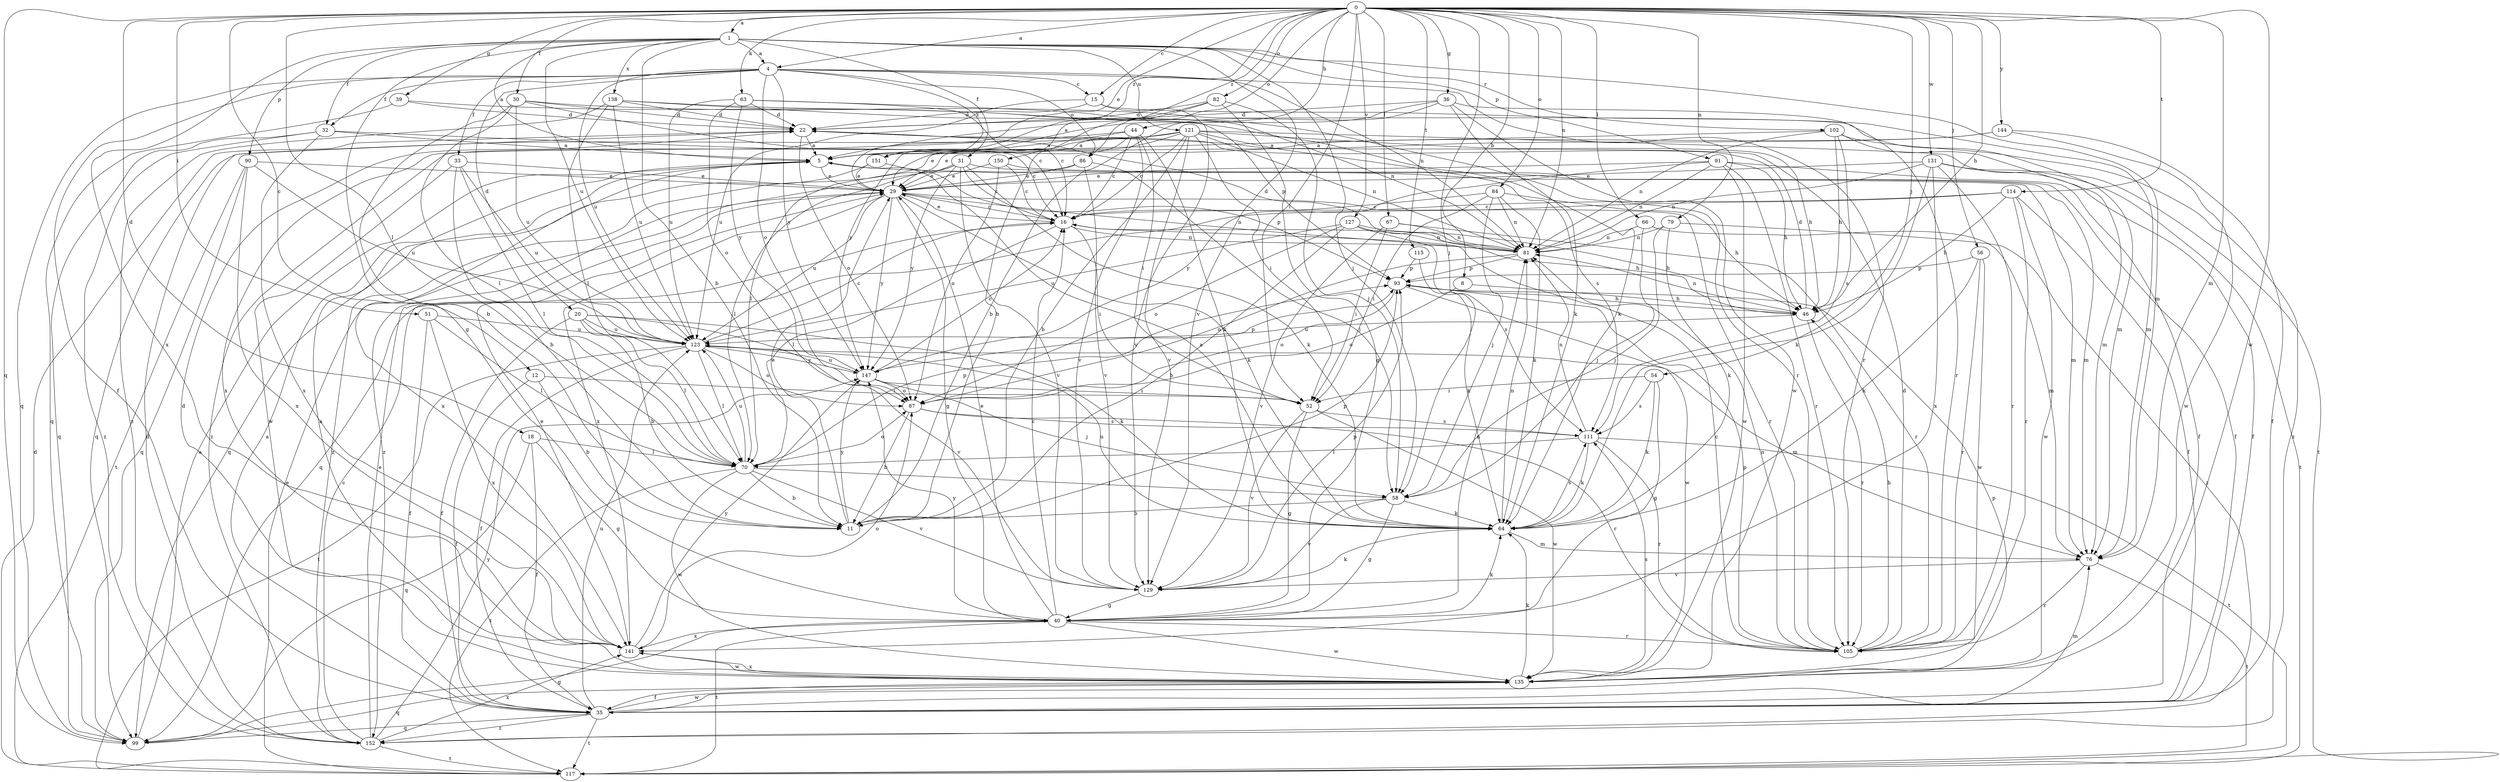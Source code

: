 strict digraph  {
0;
1;
4;
5;
8;
11;
12;
15;
16;
18;
20;
22;
29;
30;
31;
32;
33;
35;
36;
39;
40;
44;
46;
51;
52;
54;
56;
58;
63;
64;
66;
67;
70;
76;
79;
81;
82;
84;
86;
87;
90;
91;
93;
99;
102;
105;
111;
114;
115;
117;
121;
123;
127;
129;
131;
135;
138;
141;
144;
147;
150;
151;
152;
0 -> 1  [label=a];
0 -> 4  [label=a];
0 -> 8  [label=b];
0 -> 12  [label=c];
0 -> 15  [label=c];
0 -> 18  [label=d];
0 -> 29  [label=e];
0 -> 30  [label=f];
0 -> 36  [label=g];
0 -> 39  [label=g];
0 -> 44  [label=h];
0 -> 46  [label=h];
0 -> 51  [label=i];
0 -> 52  [label=i];
0 -> 54  [label=j];
0 -> 56  [label=j];
0 -> 58  [label=j];
0 -> 63  [label=k];
0 -> 66  [label=l];
0 -> 67  [label=l];
0 -> 70  [label=l];
0 -> 76  [label=m];
0 -> 79  [label=n];
0 -> 81  [label=n];
0 -> 82  [label=o];
0 -> 84  [label=o];
0 -> 86  [label=o];
0 -> 99  [label=q];
0 -> 114  [label=t];
0 -> 115  [label=t];
0 -> 127  [label=v];
0 -> 131  [label=w];
0 -> 135  [label=w];
0 -> 144  [label=y];
0 -> 150  [label=z];
0 -> 151  [label=z];
1 -> 4  [label=a];
1 -> 5  [label=a];
1 -> 11  [label=b];
1 -> 31  [label=f];
1 -> 32  [label=f];
1 -> 40  [label=g];
1 -> 58  [label=j];
1 -> 76  [label=m];
1 -> 90  [label=p];
1 -> 91  [label=p];
1 -> 102  [label=r];
1 -> 121  [label=u];
1 -> 123  [label=u];
1 -> 129  [label=v];
1 -> 138  [label=x];
1 -> 141  [label=x];
4 -> 15  [label=c];
4 -> 20  [label=d];
4 -> 32  [label=f];
4 -> 33  [label=f];
4 -> 35  [label=f];
4 -> 81  [label=n];
4 -> 86  [label=o];
4 -> 87  [label=o];
4 -> 99  [label=q];
4 -> 105  [label=r];
4 -> 123  [label=u];
4 -> 147  [label=y];
4 -> 151  [label=z];
5 -> 29  [label=e];
5 -> 76  [label=m];
5 -> 141  [label=x];
8 -> 46  [label=h];
8 -> 87  [label=o];
11 -> 29  [label=e];
11 -> 93  [label=p];
11 -> 147  [label=y];
12 -> 11  [label=b];
12 -> 35  [label=f];
12 -> 52  [label=i];
15 -> 22  [label=d];
15 -> 76  [label=m];
15 -> 123  [label=u];
15 -> 129  [label=v];
16 -> 29  [label=e];
16 -> 46  [label=h];
16 -> 52  [label=i];
16 -> 70  [label=l];
16 -> 81  [label=n];
18 -> 35  [label=f];
18 -> 40  [label=g];
18 -> 70  [label=l];
18 -> 99  [label=q];
20 -> 11  [label=b];
20 -> 35  [label=f];
20 -> 64  [label=k];
20 -> 70  [label=l];
20 -> 123  [label=u];
20 -> 129  [label=v];
22 -> 5  [label=a];
22 -> 87  [label=o];
29 -> 16  [label=c];
29 -> 40  [label=g];
29 -> 64  [label=k];
29 -> 81  [label=n];
29 -> 105  [label=r];
29 -> 123  [label=u];
29 -> 141  [label=x];
29 -> 147  [label=y];
30 -> 11  [label=b];
30 -> 16  [label=c];
30 -> 22  [label=d];
30 -> 70  [label=l];
30 -> 76  [label=m];
30 -> 123  [label=u];
31 -> 16  [label=c];
31 -> 29  [label=e];
31 -> 64  [label=k];
31 -> 70  [label=l];
31 -> 76  [label=m];
31 -> 129  [label=v];
31 -> 147  [label=y];
31 -> 152  [label=z];
32 -> 5  [label=a];
32 -> 16  [label=c];
32 -> 99  [label=q];
32 -> 141  [label=x];
32 -> 152  [label=z];
33 -> 11  [label=b];
33 -> 29  [label=e];
33 -> 70  [label=l];
33 -> 123  [label=u];
33 -> 135  [label=w];
35 -> 5  [label=a];
35 -> 76  [label=m];
35 -> 93  [label=p];
35 -> 99  [label=q];
35 -> 117  [label=t];
35 -> 123  [label=u];
35 -> 135  [label=w];
35 -> 152  [label=z];
36 -> 11  [label=b];
36 -> 22  [label=d];
36 -> 64  [label=k];
36 -> 105  [label=r];
36 -> 135  [label=w];
36 -> 147  [label=y];
39 -> 22  [label=d];
39 -> 64  [label=k];
39 -> 99  [label=q];
40 -> 16  [label=c];
40 -> 29  [label=e];
40 -> 64  [label=k];
40 -> 81  [label=n];
40 -> 105  [label=r];
40 -> 117  [label=t];
40 -> 135  [label=w];
40 -> 141  [label=x];
40 -> 147  [label=y];
44 -> 5  [label=a];
44 -> 16  [label=c];
44 -> 29  [label=e];
44 -> 52  [label=i];
44 -> 64  [label=k];
44 -> 129  [label=v];
44 -> 141  [label=x];
46 -> 22  [label=d];
46 -> 81  [label=n];
46 -> 105  [label=r];
46 -> 123  [label=u];
51 -> 35  [label=f];
51 -> 70  [label=l];
51 -> 123  [label=u];
51 -> 141  [label=x];
52 -> 40  [label=g];
52 -> 111  [label=s];
52 -> 129  [label=v];
52 -> 135  [label=w];
54 -> 40  [label=g];
54 -> 52  [label=i];
54 -> 64  [label=k];
54 -> 111  [label=s];
56 -> 64  [label=k];
56 -> 93  [label=p];
56 -> 105  [label=r];
56 -> 135  [label=w];
58 -> 11  [label=b];
58 -> 40  [label=g];
58 -> 64  [label=k];
58 -> 129  [label=v];
63 -> 16  [label=c];
63 -> 22  [label=d];
63 -> 87  [label=o];
63 -> 105  [label=r];
63 -> 123  [label=u];
63 -> 147  [label=y];
64 -> 5  [label=a];
64 -> 76  [label=m];
64 -> 81  [label=n];
64 -> 111  [label=s];
64 -> 123  [label=u];
66 -> 58  [label=j];
66 -> 76  [label=m];
66 -> 81  [label=n];
67 -> 52  [label=i];
67 -> 81  [label=n];
67 -> 105  [label=r];
67 -> 129  [label=v];
70 -> 11  [label=b];
70 -> 58  [label=j];
70 -> 87  [label=o];
70 -> 93  [label=p];
70 -> 117  [label=t];
70 -> 123  [label=u];
70 -> 129  [label=v];
70 -> 135  [label=w];
76 -> 105  [label=r];
76 -> 117  [label=t];
76 -> 129  [label=v];
79 -> 58  [label=j];
79 -> 64  [label=k];
79 -> 81  [label=n];
79 -> 152  [label=z];
81 -> 22  [label=d];
81 -> 87  [label=o];
81 -> 93  [label=p];
82 -> 5  [label=a];
82 -> 11  [label=b];
82 -> 22  [label=d];
82 -> 40  [label=g];
82 -> 58  [label=j];
84 -> 16  [label=c];
84 -> 46  [label=h];
84 -> 52  [label=i];
84 -> 58  [label=j];
84 -> 64  [label=k];
84 -> 81  [label=n];
86 -> 29  [label=e];
86 -> 58  [label=j];
86 -> 129  [label=v];
86 -> 152  [label=z];
87 -> 11  [label=b];
87 -> 105  [label=r];
87 -> 111  [label=s];
90 -> 29  [label=e];
90 -> 99  [label=q];
90 -> 117  [label=t];
90 -> 123  [label=u];
90 -> 141  [label=x];
91 -> 29  [label=e];
91 -> 35  [label=f];
91 -> 46  [label=h];
91 -> 81  [label=n];
91 -> 105  [label=r];
91 -> 135  [label=w];
91 -> 147  [label=y];
93 -> 46  [label=h];
93 -> 87  [label=o];
93 -> 135  [label=w];
99 -> 5  [label=a];
99 -> 40  [label=g];
102 -> 5  [label=a];
102 -> 46  [label=h];
102 -> 76  [label=m];
102 -> 81  [label=n];
102 -> 111  [label=s];
102 -> 152  [label=z];
105 -> 16  [label=c];
105 -> 22  [label=d];
105 -> 46  [label=h];
105 -> 81  [label=n];
105 -> 93  [label=p];
111 -> 64  [label=k];
111 -> 70  [label=l];
111 -> 81  [label=n];
111 -> 105  [label=r];
111 -> 117  [label=t];
114 -> 16  [label=c];
114 -> 35  [label=f];
114 -> 46  [label=h];
114 -> 99  [label=q];
114 -> 105  [label=r];
114 -> 135  [label=w];
115 -> 64  [label=k];
115 -> 93  [label=p];
117 -> 22  [label=d];
117 -> 29  [label=e];
121 -> 5  [label=a];
121 -> 11  [label=b];
121 -> 16  [label=c];
121 -> 29  [label=e];
121 -> 46  [label=h];
121 -> 52  [label=i];
121 -> 81  [label=n];
121 -> 99  [label=q];
121 -> 111  [label=s];
121 -> 117  [label=t];
121 -> 129  [label=v];
121 -> 152  [label=z];
123 -> 16  [label=c];
123 -> 35  [label=f];
123 -> 70  [label=l];
123 -> 76  [label=m];
123 -> 87  [label=o];
123 -> 117  [label=t];
123 -> 147  [label=y];
127 -> 11  [label=b];
127 -> 46  [label=h];
127 -> 81  [label=n];
127 -> 87  [label=o];
127 -> 111  [label=s];
127 -> 123  [label=u];
129 -> 40  [label=g];
129 -> 64  [label=k];
129 -> 93  [label=p];
131 -> 29  [label=e];
131 -> 35  [label=f];
131 -> 64  [label=k];
131 -> 81  [label=n];
131 -> 105  [label=r];
131 -> 117  [label=t];
131 -> 141  [label=x];
135 -> 5  [label=a];
135 -> 22  [label=d];
135 -> 35  [label=f];
135 -> 64  [label=k];
135 -> 99  [label=q];
135 -> 111  [label=s];
135 -> 141  [label=x];
138 -> 22  [label=d];
138 -> 70  [label=l];
138 -> 81  [label=n];
138 -> 93  [label=p];
138 -> 123  [label=u];
138 -> 152  [label=z];
141 -> 29  [label=e];
141 -> 87  [label=o];
141 -> 135  [label=w];
141 -> 147  [label=y];
144 -> 5  [label=a];
144 -> 35  [label=f];
144 -> 70  [label=l];
144 -> 135  [label=w];
147 -> 16  [label=c];
147 -> 52  [label=i];
147 -> 58  [label=j];
147 -> 87  [label=o];
147 -> 93  [label=p];
147 -> 123  [label=u];
150 -> 16  [label=c];
150 -> 29  [label=e];
150 -> 35  [label=f];
150 -> 87  [label=o];
151 -> 29  [label=e];
151 -> 93  [label=p];
151 -> 99  [label=q];
152 -> 16  [label=c];
152 -> 22  [label=d];
152 -> 29  [label=e];
152 -> 117  [label=t];
152 -> 141  [label=x];
152 -> 147  [label=y];
}
